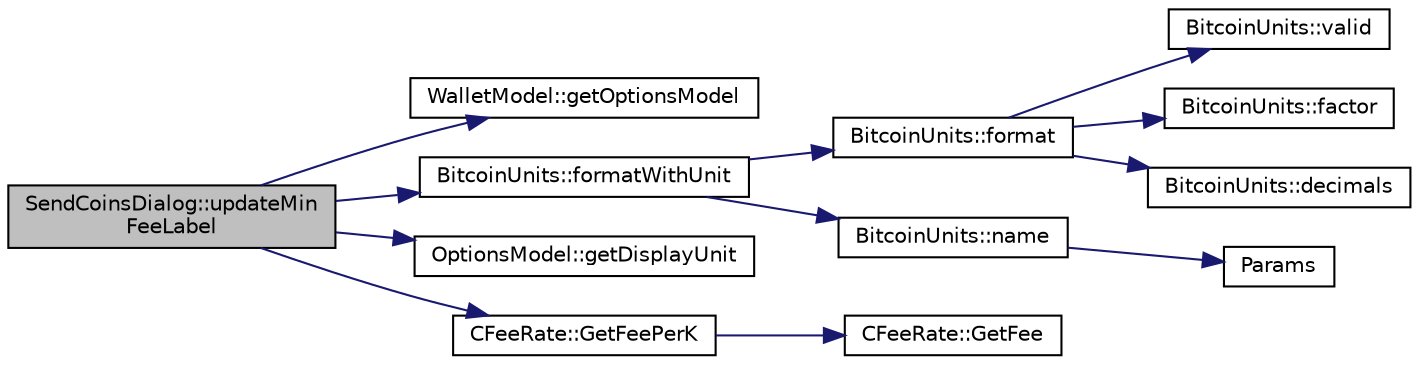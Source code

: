 digraph "SendCoinsDialog::updateMinFeeLabel"
{
  edge [fontname="Helvetica",fontsize="10",labelfontname="Helvetica",labelfontsize="10"];
  node [fontname="Helvetica",fontsize="10",shape=record];
  rankdir="LR";
  Node1814 [label="SendCoinsDialog::updateMin\lFeeLabel",height=0.2,width=0.4,color="black", fillcolor="grey75", style="filled", fontcolor="black"];
  Node1814 -> Node1815 [color="midnightblue",fontsize="10",style="solid",fontname="Helvetica"];
  Node1815 [label="WalletModel::getOptionsModel",height=0.2,width=0.4,color="black", fillcolor="white", style="filled",URL="$class_wallet_model.html#a96d53e56b3f8f07537ea2523f7a7d300"];
  Node1814 -> Node1816 [color="midnightblue",fontsize="10",style="solid",fontname="Helvetica"];
  Node1816 [label="BitcoinUnits::formatWithUnit",height=0.2,width=0.4,color="black", fillcolor="white", style="filled",URL="$class_bitcoin_units.html#aef9fb7509257bc84ee459d7f0c663020",tooltip="Format as string (with unit) "];
  Node1816 -> Node1817 [color="midnightblue",fontsize="10",style="solid",fontname="Helvetica"];
  Node1817 [label="BitcoinUnits::format",height=0.2,width=0.4,color="black", fillcolor="white", style="filled",URL="$class_bitcoin_units.html#ab07437e5a788c80a82d75e3714bd3925",tooltip="Format as string. "];
  Node1817 -> Node1818 [color="midnightblue",fontsize="10",style="solid",fontname="Helvetica"];
  Node1818 [label="BitcoinUnits::valid",height=0.2,width=0.4,color="black", fillcolor="white", style="filled",URL="$class_bitcoin_units.html#a81cbc41480adfb600dad79711d336e5f",tooltip="Is unit ID valid? "];
  Node1817 -> Node1819 [color="midnightblue",fontsize="10",style="solid",fontname="Helvetica"];
  Node1819 [label="BitcoinUnits::factor",height=0.2,width=0.4,color="black", fillcolor="white", style="filled",URL="$class_bitcoin_units.html#ae967b9e6ecbb8f041bfe398d27533b09",tooltip="Number of Satoshis (1e-8) per unit. "];
  Node1817 -> Node1820 [color="midnightblue",fontsize="10",style="solid",fontname="Helvetica"];
  Node1820 [label="BitcoinUnits::decimals",height=0.2,width=0.4,color="black", fillcolor="white", style="filled",URL="$class_bitcoin_units.html#a3f0fc21634520ea06c684ba0d7e25f2f",tooltip="Number of decimals left. "];
  Node1816 -> Node1821 [color="midnightblue",fontsize="10",style="solid",fontname="Helvetica"];
  Node1821 [label="BitcoinUnits::name",height=0.2,width=0.4,color="black", fillcolor="white", style="filled",URL="$class_bitcoin_units.html#a4cf46136434ed30728608e67e90a9cbe",tooltip="Short name. "];
  Node1821 -> Node1822 [color="midnightblue",fontsize="10",style="solid",fontname="Helvetica"];
  Node1822 [label="Params",height=0.2,width=0.4,color="black", fillcolor="white", style="filled",URL="$chainparams_8cpp.html#ace5c5b706d71a324a417dd2db394fd4a",tooltip="Return the currently selected parameters. "];
  Node1814 -> Node1823 [color="midnightblue",fontsize="10",style="solid",fontname="Helvetica"];
  Node1823 [label="OptionsModel::getDisplayUnit",height=0.2,width=0.4,color="black", fillcolor="white", style="filled",URL="$class_options_model.html#a3b6e4d4ef42be3aaba315b8cd14f468e"];
  Node1814 -> Node1824 [color="midnightblue",fontsize="10",style="solid",fontname="Helvetica"];
  Node1824 [label="CFeeRate::GetFeePerK",height=0.2,width=0.4,color="black", fillcolor="white", style="filled",URL="$class_c_fee_rate.html#ac772be79983433d442d6b871d2fb6e11"];
  Node1824 -> Node1825 [color="midnightblue",fontsize="10",style="solid",fontname="Helvetica"];
  Node1825 [label="CFeeRate::GetFee",height=0.2,width=0.4,color="black", fillcolor="white", style="filled",URL="$class_c_fee_rate.html#a6a3aef64120ef51ac921318282404b0e"];
}
